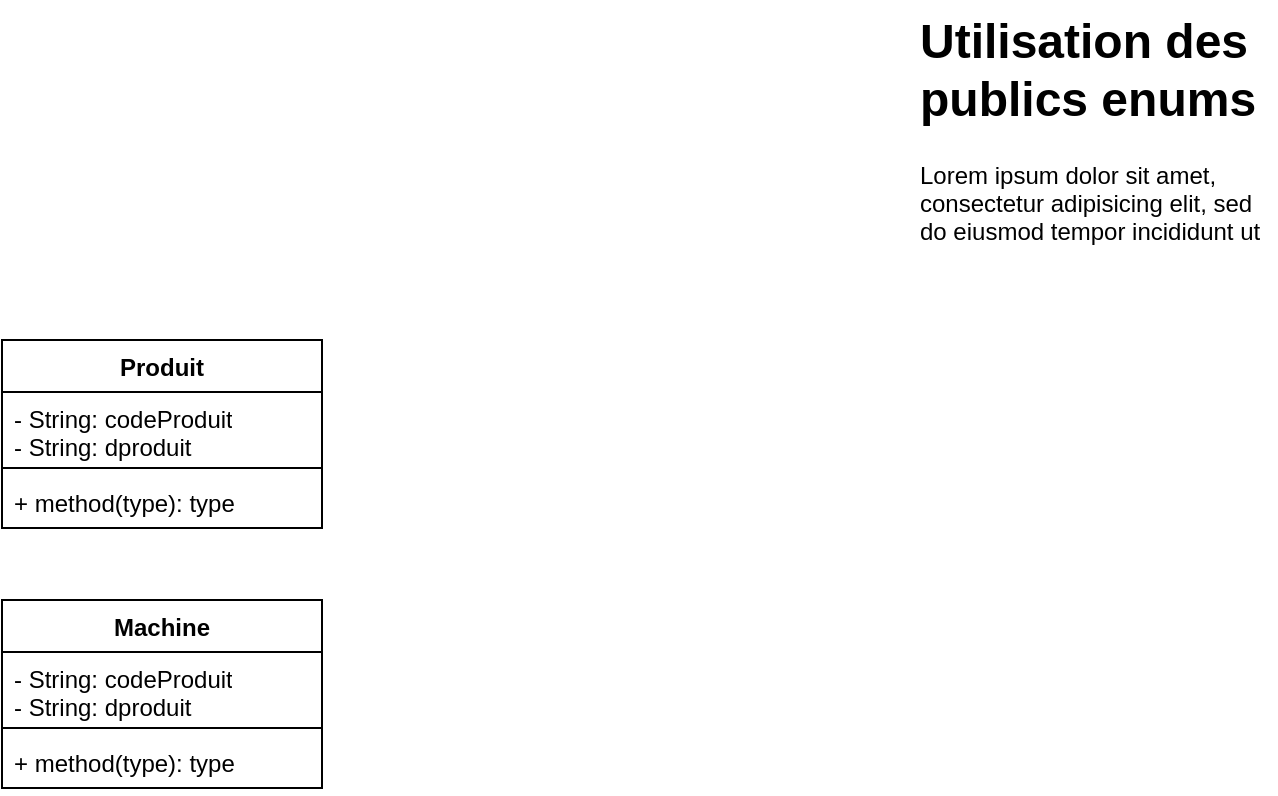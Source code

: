 <mxfile version="26.1.1">
  <diagram id="C5RBs43oDa-KdzZeNtuy" name="Page-1">
    <mxGraphModel dx="959" dy="520" grid="1" gridSize="10" guides="1" tooltips="1" connect="1" arrows="1" fold="1" page="1" pageScale="1" pageWidth="827" pageHeight="1169" math="0" shadow="0">
      <root>
        <mxCell id="WIyWlLk6GJQsqaUBKTNV-0" />
        <mxCell id="WIyWlLk6GJQsqaUBKTNV-1" parent="WIyWlLk6GJQsqaUBKTNV-0" />
        <mxCell id="KOANiT2qolg6EXBKS1ub-4" value="Produit" style="swimlane;fontStyle=1;align=center;verticalAlign=top;childLayout=stackLayout;horizontal=1;startSize=26;horizontalStack=0;resizeParent=1;resizeParentMax=0;resizeLast=0;collapsible=1;marginBottom=0;whiteSpace=wrap;html=1;" vertex="1" parent="WIyWlLk6GJQsqaUBKTNV-1">
          <mxGeometry x="190" y="230" width="160" height="94" as="geometry" />
        </mxCell>
        <mxCell id="KOANiT2qolg6EXBKS1ub-5" value="&lt;div&gt;- String: codeProduit&lt;/div&gt;&lt;div&gt;- String: dproduit&lt;br&gt;&lt;/div&gt;" style="text;strokeColor=none;fillColor=none;align=left;verticalAlign=top;spacingLeft=4;spacingRight=4;overflow=hidden;rotatable=0;points=[[0,0.5],[1,0.5]];portConstraint=eastwest;whiteSpace=wrap;html=1;" vertex="1" parent="KOANiT2qolg6EXBKS1ub-4">
          <mxGeometry y="26" width="160" height="34" as="geometry" />
        </mxCell>
        <mxCell id="KOANiT2qolg6EXBKS1ub-6" value="" style="line;strokeWidth=1;fillColor=none;align=left;verticalAlign=middle;spacingTop=-1;spacingLeft=3;spacingRight=3;rotatable=0;labelPosition=right;points=[];portConstraint=eastwest;strokeColor=inherit;" vertex="1" parent="KOANiT2qolg6EXBKS1ub-4">
          <mxGeometry y="60" width="160" height="8" as="geometry" />
        </mxCell>
        <mxCell id="KOANiT2qolg6EXBKS1ub-7" value="+ method(type): type" style="text;strokeColor=none;fillColor=none;align=left;verticalAlign=top;spacingLeft=4;spacingRight=4;overflow=hidden;rotatable=0;points=[[0,0.5],[1,0.5]];portConstraint=eastwest;whiteSpace=wrap;html=1;" vertex="1" parent="KOANiT2qolg6EXBKS1ub-4">
          <mxGeometry y="68" width="160" height="26" as="geometry" />
        </mxCell>
        <mxCell id="KOANiT2qolg6EXBKS1ub-8" value="Machine" style="swimlane;fontStyle=1;align=center;verticalAlign=top;childLayout=stackLayout;horizontal=1;startSize=26;horizontalStack=0;resizeParent=1;resizeParentMax=0;resizeLast=0;collapsible=1;marginBottom=0;whiteSpace=wrap;html=1;" vertex="1" parent="WIyWlLk6GJQsqaUBKTNV-1">
          <mxGeometry x="190" y="360" width="160" height="94" as="geometry" />
        </mxCell>
        <mxCell id="KOANiT2qolg6EXBKS1ub-9" value="&lt;div&gt;- String: codeProduit&lt;/div&gt;&lt;div&gt;- String: dproduit&lt;br&gt;&lt;/div&gt;" style="text;strokeColor=none;fillColor=none;align=left;verticalAlign=top;spacingLeft=4;spacingRight=4;overflow=hidden;rotatable=0;points=[[0,0.5],[1,0.5]];portConstraint=eastwest;whiteSpace=wrap;html=1;" vertex="1" parent="KOANiT2qolg6EXBKS1ub-8">
          <mxGeometry y="26" width="160" height="34" as="geometry" />
        </mxCell>
        <mxCell id="KOANiT2qolg6EXBKS1ub-10" value="" style="line;strokeWidth=1;fillColor=none;align=left;verticalAlign=middle;spacingTop=-1;spacingLeft=3;spacingRight=3;rotatable=0;labelPosition=right;points=[];portConstraint=eastwest;strokeColor=inherit;" vertex="1" parent="KOANiT2qolg6EXBKS1ub-8">
          <mxGeometry y="60" width="160" height="8" as="geometry" />
        </mxCell>
        <mxCell id="KOANiT2qolg6EXBKS1ub-11" value="+ method(type): type" style="text;strokeColor=none;fillColor=none;align=left;verticalAlign=top;spacingLeft=4;spacingRight=4;overflow=hidden;rotatable=0;points=[[0,0.5],[1,0.5]];portConstraint=eastwest;whiteSpace=wrap;html=1;" vertex="1" parent="KOANiT2qolg6EXBKS1ub-8">
          <mxGeometry y="68" width="160" height="26" as="geometry" />
        </mxCell>
        <mxCell id="KOANiT2qolg6EXBKS1ub-12" value="&lt;h1 style=&quot;margin-top: 0px;&quot;&gt;Utilisation des publics enums&lt;br&gt;&lt;/h1&gt;&lt;p&gt;Lorem ipsum dolor sit amet, consectetur adipisicing elit, sed do eiusmod tempor incididunt ut labore et dolore magna aliqua.&lt;/p&gt;" style="text;html=1;whiteSpace=wrap;overflow=hidden;rounded=0;" vertex="1" parent="WIyWlLk6GJQsqaUBKTNV-1">
          <mxGeometry x="647" y="60" width="180" height="120" as="geometry" />
        </mxCell>
      </root>
    </mxGraphModel>
  </diagram>
</mxfile>
